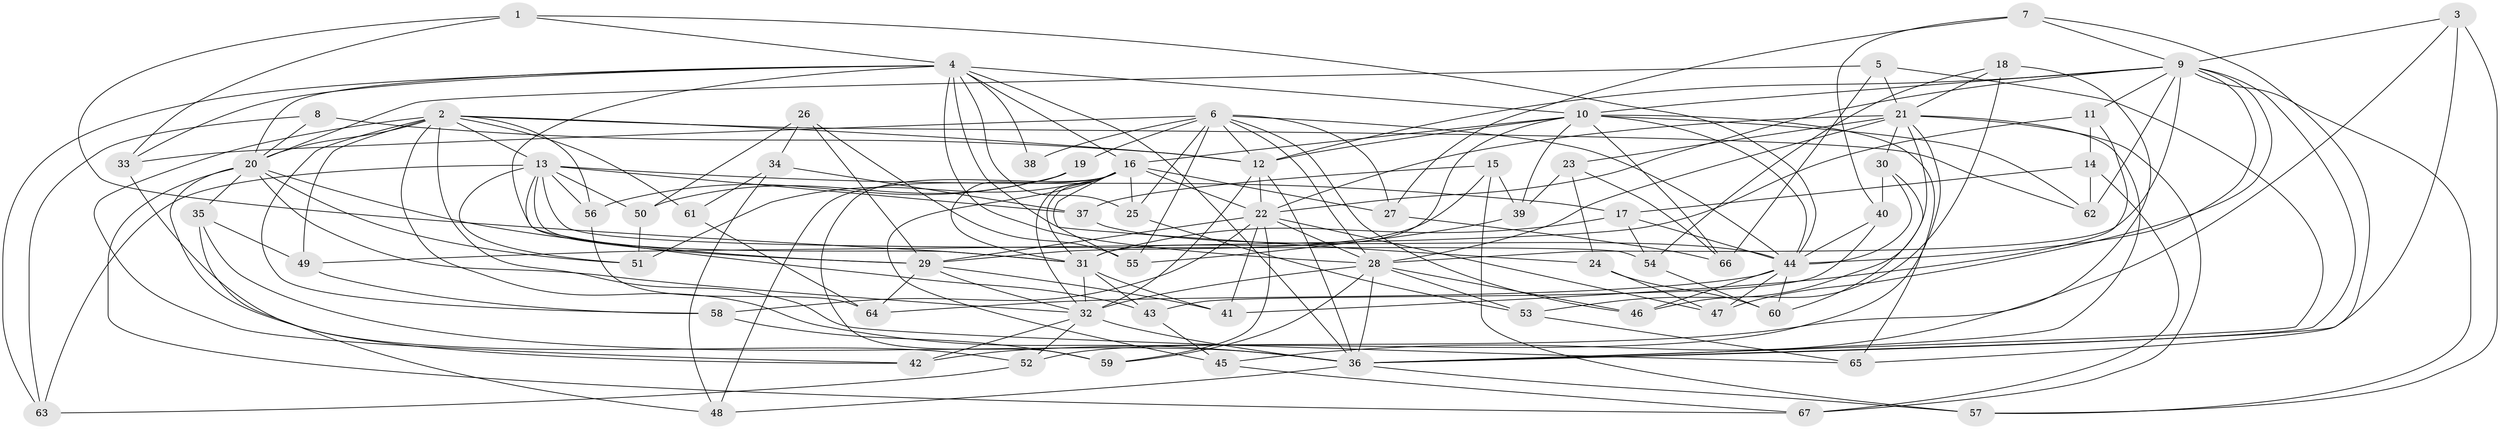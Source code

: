 // original degree distribution, {4: 1.0}
// Generated by graph-tools (version 1.1) at 2025/38/03/09/25 02:38:13]
// undirected, 67 vertices, 186 edges
graph export_dot {
graph [start="1"]
  node [color=gray90,style=filled];
  1;
  2;
  3;
  4;
  5;
  6;
  7;
  8;
  9;
  10;
  11;
  12;
  13;
  14;
  15;
  16;
  17;
  18;
  19;
  20;
  21;
  22;
  23;
  24;
  25;
  26;
  27;
  28;
  29;
  30;
  31;
  32;
  33;
  34;
  35;
  36;
  37;
  38;
  39;
  40;
  41;
  42;
  43;
  44;
  45;
  46;
  47;
  48;
  49;
  50;
  51;
  52;
  53;
  54;
  55;
  56;
  57;
  58;
  59;
  60;
  61;
  62;
  63;
  64;
  65;
  66;
  67;
  1 -- 4 [weight=1.0];
  1 -- 31 [weight=1.0];
  1 -- 33 [weight=1.0];
  1 -- 44 [weight=1.0];
  2 -- 12 [weight=1.0];
  2 -- 13 [weight=1.0];
  2 -- 20 [weight=1.0];
  2 -- 36 [weight=1.0];
  2 -- 42 [weight=1.0];
  2 -- 49 [weight=1.0];
  2 -- 56 [weight=1.0];
  2 -- 58 [weight=1.0];
  2 -- 61 [weight=2.0];
  2 -- 62 [weight=1.0];
  2 -- 65 [weight=1.0];
  3 -- 9 [weight=1.0];
  3 -- 36 [weight=1.0];
  3 -- 45 [weight=1.0];
  3 -- 57 [weight=1.0];
  4 -- 10 [weight=1.0];
  4 -- 16 [weight=1.0];
  4 -- 20 [weight=1.0];
  4 -- 24 [weight=1.0];
  4 -- 25 [weight=1.0];
  4 -- 28 [weight=1.0];
  4 -- 29 [weight=1.0];
  4 -- 33 [weight=1.0];
  4 -- 36 [weight=1.0];
  4 -- 38 [weight=1.0];
  4 -- 63 [weight=1.0];
  5 -- 20 [weight=1.0];
  5 -- 21 [weight=1.0];
  5 -- 36 [weight=1.0];
  5 -- 66 [weight=1.0];
  6 -- 12 [weight=1.0];
  6 -- 19 [weight=1.0];
  6 -- 25 [weight=1.0];
  6 -- 27 [weight=1.0];
  6 -- 28 [weight=1.0];
  6 -- 33 [weight=1.0];
  6 -- 38 [weight=3.0];
  6 -- 44 [weight=1.0];
  6 -- 46 [weight=1.0];
  6 -- 55 [weight=1.0];
  7 -- 9 [weight=1.0];
  7 -- 27 [weight=1.0];
  7 -- 40 [weight=1.0];
  7 -- 65 [weight=1.0];
  8 -- 12 [weight=2.0];
  8 -- 20 [weight=1.0];
  8 -- 63 [weight=1.0];
  9 -- 10 [weight=1.0];
  9 -- 11 [weight=1.0];
  9 -- 12 [weight=1.0];
  9 -- 22 [weight=1.0];
  9 -- 28 [weight=1.0];
  9 -- 36 [weight=1.0];
  9 -- 44 [weight=1.0];
  9 -- 47 [weight=1.0];
  9 -- 57 [weight=1.0];
  9 -- 62 [weight=1.0];
  10 -- 12 [weight=1.0];
  10 -- 16 [weight=1.0];
  10 -- 31 [weight=1.0];
  10 -- 39 [weight=1.0];
  10 -- 44 [weight=1.0];
  10 -- 62 [weight=1.0];
  10 -- 65 [weight=1.0];
  10 -- 66 [weight=1.0];
  11 -- 14 [weight=1.0];
  11 -- 41 [weight=1.0];
  11 -- 49 [weight=1.0];
  12 -- 22 [weight=1.0];
  12 -- 32 [weight=4.0];
  12 -- 36 [weight=1.0];
  13 -- 17 [weight=1.0];
  13 -- 31 [weight=1.0];
  13 -- 37 [weight=1.0];
  13 -- 43 [weight=1.0];
  13 -- 50 [weight=1.0];
  13 -- 51 [weight=1.0];
  13 -- 54 [weight=1.0];
  13 -- 56 [weight=1.0];
  13 -- 63 [weight=1.0];
  14 -- 17 [weight=1.0];
  14 -- 62 [weight=1.0];
  14 -- 67 [weight=1.0];
  15 -- 29 [weight=1.0];
  15 -- 37 [weight=1.0];
  15 -- 39 [weight=1.0];
  15 -- 57 [weight=1.0];
  16 -- 22 [weight=1.0];
  16 -- 25 [weight=1.0];
  16 -- 27 [weight=1.0];
  16 -- 31 [weight=1.0];
  16 -- 32 [weight=1.0];
  16 -- 45 [weight=1.0];
  16 -- 48 [weight=1.0];
  16 -- 51 [weight=1.0];
  16 -- 55 [weight=1.0];
  16 -- 59 [weight=1.0];
  17 -- 31 [weight=2.0];
  17 -- 44 [weight=1.0];
  17 -- 54 [weight=1.0];
  18 -- 21 [weight=1.0];
  18 -- 42 [weight=1.0];
  18 -- 46 [weight=1.0];
  18 -- 54 [weight=1.0];
  19 -- 31 [weight=1.0];
  19 -- 50 [weight=1.0];
  19 -- 56 [weight=1.0];
  20 -- 29 [weight=1.0];
  20 -- 32 [weight=1.0];
  20 -- 35 [weight=1.0];
  20 -- 42 [weight=1.0];
  20 -- 51 [weight=1.0];
  20 -- 67 [weight=1.0];
  21 -- 22 [weight=1.0];
  21 -- 23 [weight=1.0];
  21 -- 28 [weight=1.0];
  21 -- 30 [weight=1.0];
  21 -- 36 [weight=1.0];
  21 -- 52 [weight=1.0];
  21 -- 53 [weight=1.0];
  21 -- 67 [weight=1.0];
  22 -- 28 [weight=1.0];
  22 -- 29 [weight=1.0];
  22 -- 41 [weight=1.0];
  22 -- 47 [weight=1.0];
  22 -- 58 [weight=1.0];
  22 -- 59 [weight=1.0];
  23 -- 24 [weight=1.0];
  23 -- 39 [weight=1.0];
  23 -- 66 [weight=1.0];
  24 -- 47 [weight=1.0];
  24 -- 60 [weight=1.0];
  25 -- 53 [weight=1.0];
  26 -- 29 [weight=1.0];
  26 -- 34 [weight=1.0];
  26 -- 50 [weight=1.0];
  26 -- 55 [weight=1.0];
  27 -- 66 [weight=1.0];
  28 -- 32 [weight=1.0];
  28 -- 36 [weight=1.0];
  28 -- 46 [weight=1.0];
  28 -- 53 [weight=1.0];
  28 -- 59 [weight=1.0];
  29 -- 32 [weight=1.0];
  29 -- 41 [weight=1.0];
  29 -- 64 [weight=1.0];
  30 -- 40 [weight=1.0];
  30 -- 44 [weight=1.0];
  30 -- 60 [weight=1.0];
  31 -- 32 [weight=1.0];
  31 -- 41 [weight=1.0];
  31 -- 43 [weight=1.0];
  32 -- 36 [weight=1.0];
  32 -- 42 [weight=1.0];
  32 -- 52 [weight=1.0];
  33 -- 52 [weight=1.0];
  34 -- 37 [weight=1.0];
  34 -- 48 [weight=1.0];
  34 -- 61 [weight=1.0];
  35 -- 36 [weight=1.0];
  35 -- 48 [weight=1.0];
  35 -- 49 [weight=1.0];
  36 -- 48 [weight=1.0];
  36 -- 57 [weight=1.0];
  37 -- 44 [weight=1.0];
  39 -- 55 [weight=1.0];
  40 -- 43 [weight=1.0];
  40 -- 44 [weight=1.0];
  43 -- 45 [weight=1.0];
  44 -- 46 [weight=1.0];
  44 -- 47 [weight=1.0];
  44 -- 60 [weight=1.0];
  44 -- 64 [weight=1.0];
  45 -- 67 [weight=1.0];
  49 -- 58 [weight=1.0];
  50 -- 51 [weight=1.0];
  52 -- 63 [weight=1.0];
  53 -- 65 [weight=1.0];
  54 -- 60 [weight=1.0];
  56 -- 64 [weight=1.0];
  58 -- 59 [weight=1.0];
  61 -- 64 [weight=1.0];
}
